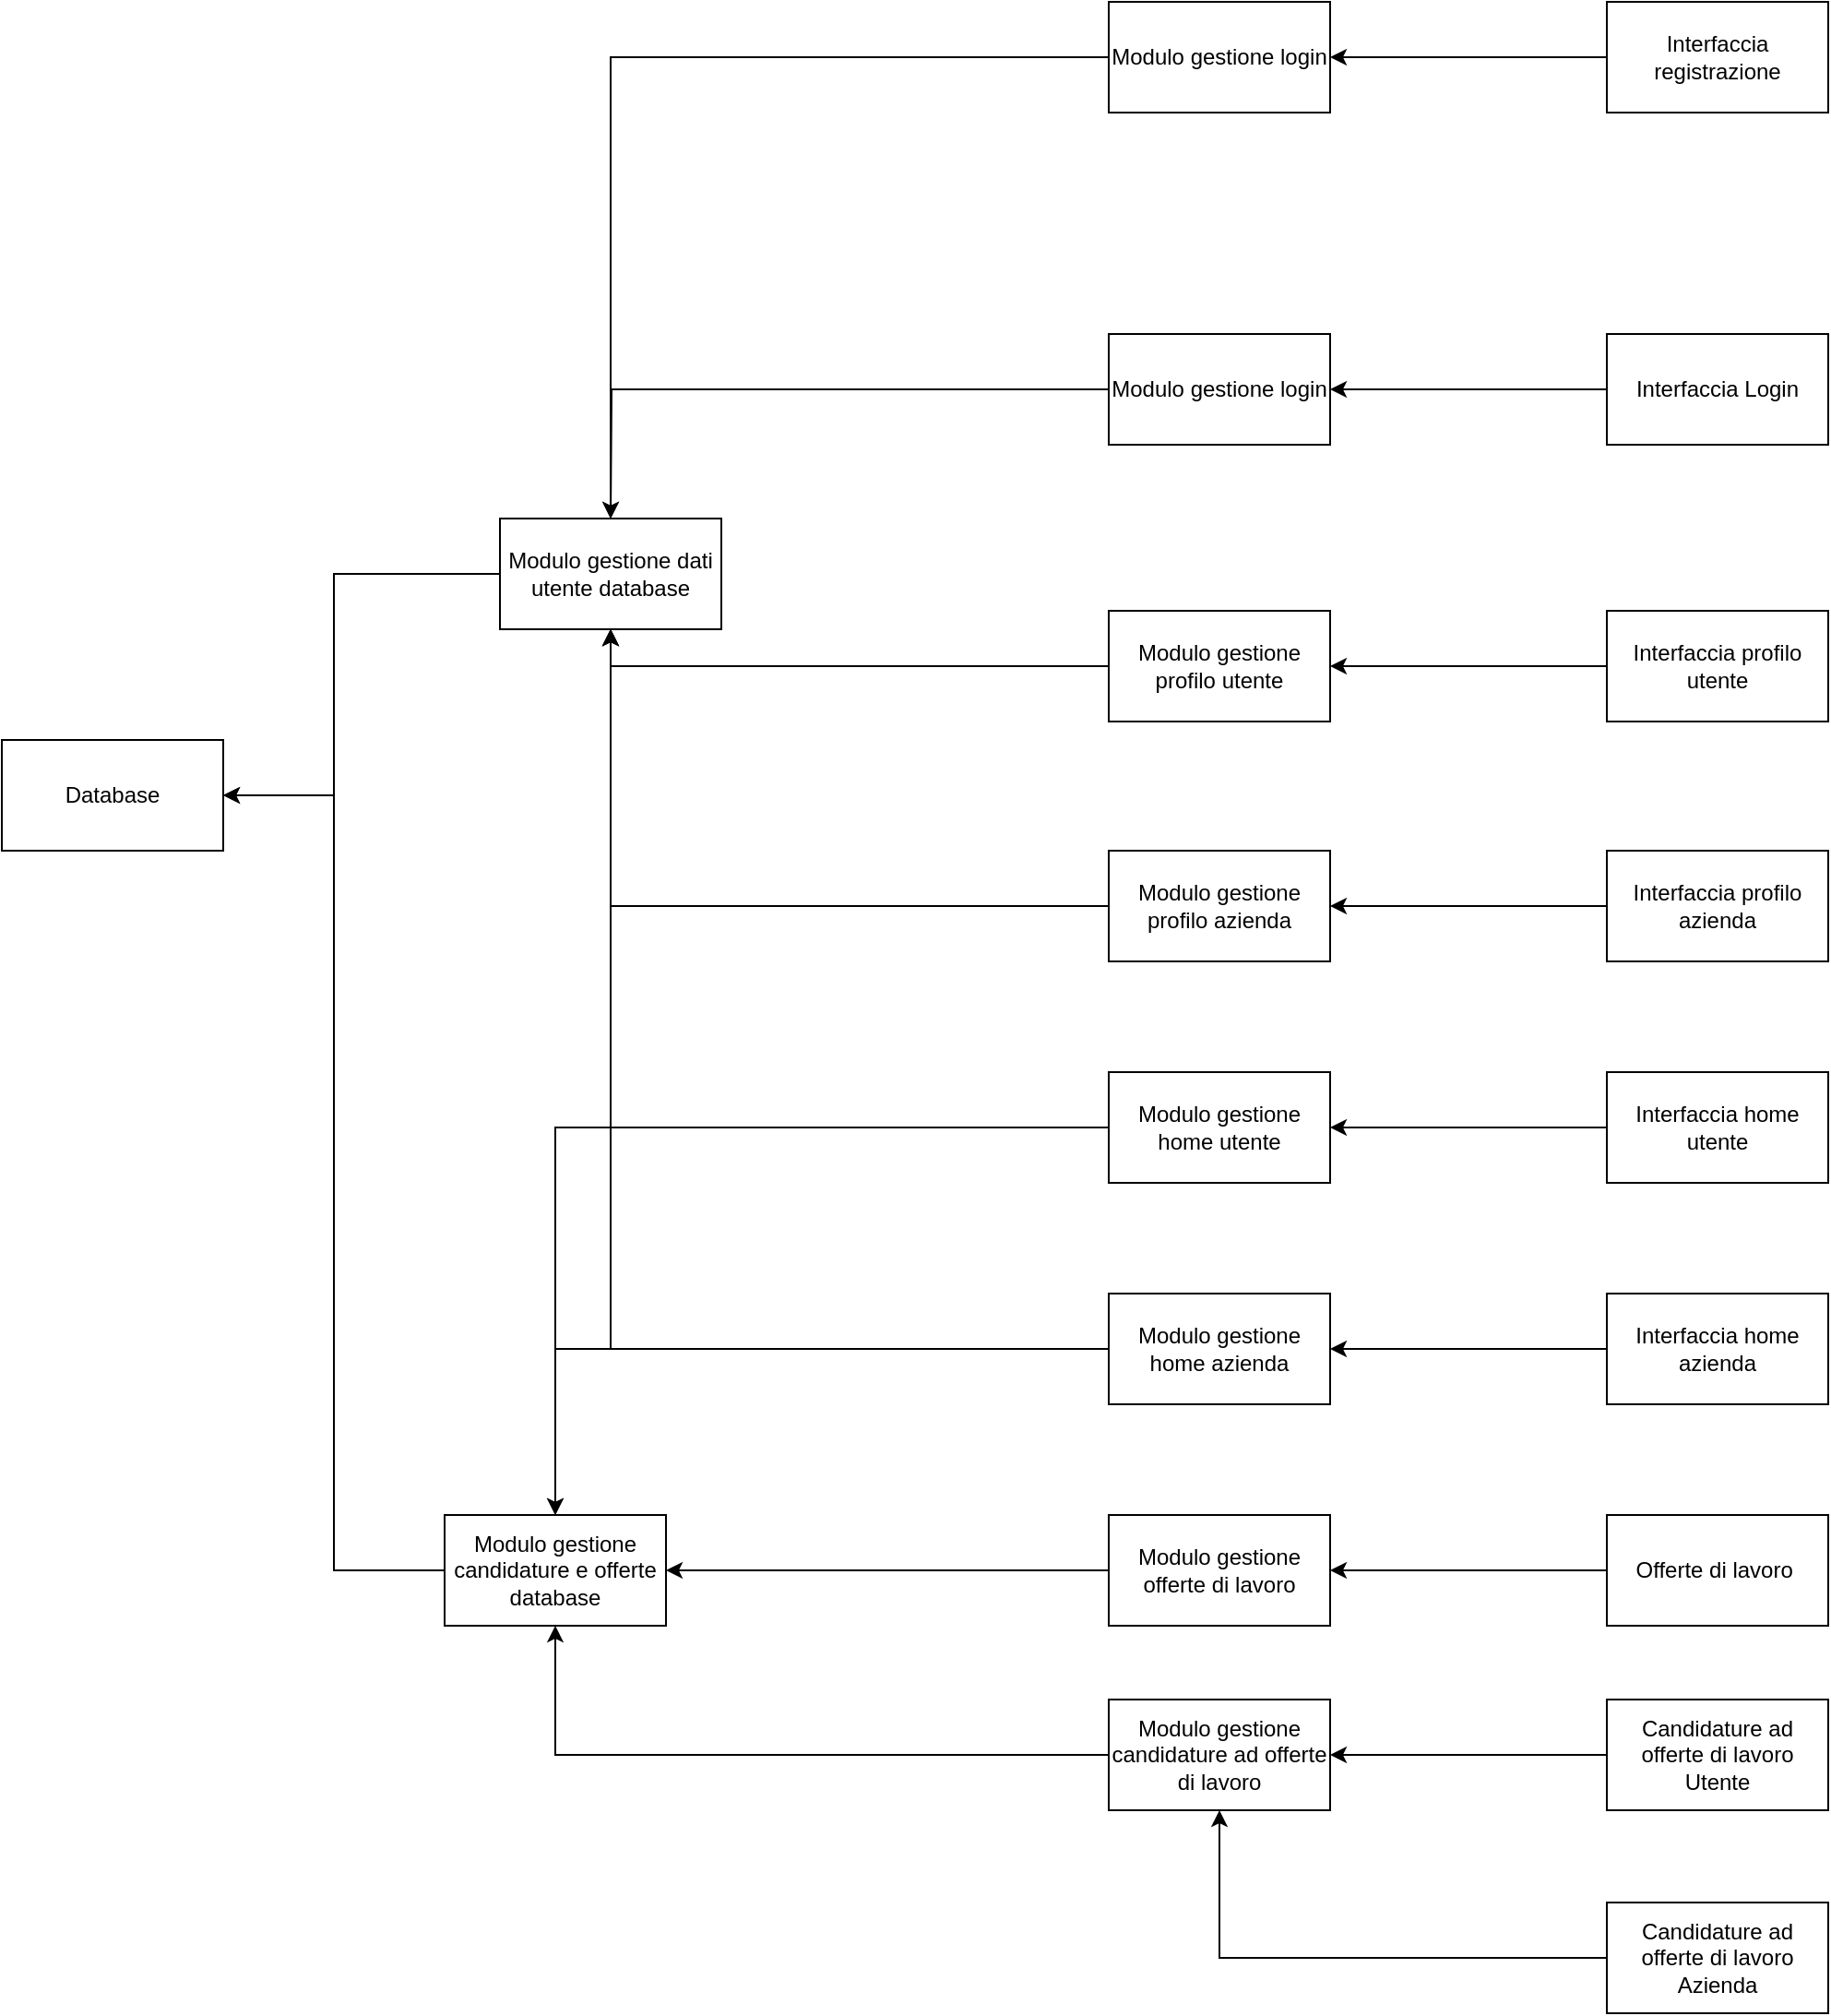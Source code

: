 <mxfile version="26.2.14">
  <diagram name="Pagina-1" id="8GTanwEHIXb2FKBYi2Z3">
    <mxGraphModel dx="1699" dy="483" grid="1" gridSize="10" guides="1" tooltips="1" connect="1" arrows="1" fold="1" page="1" pageScale="1" pageWidth="827" pageHeight="1169" math="0" shadow="0">
      <root>
        <mxCell id="0" />
        <mxCell id="1" parent="0" />
        <mxCell id="pyBdS1eRIfOjg0KSSLxZ-6" style="edgeStyle=orthogonalEdgeStyle;rounded=0;orthogonalLoop=1;jettySize=auto;html=1;entryX=1;entryY=0.5;entryDx=0;entryDy=0;" edge="1" parent="1" source="pyBdS1eRIfOjg0KSSLxZ-1" target="pyBdS1eRIfOjg0KSSLxZ-3">
          <mxGeometry relative="1" as="geometry" />
        </mxCell>
        <mxCell id="pyBdS1eRIfOjg0KSSLxZ-1" value="Interfaccia Login" style="rounded=0;whiteSpace=wrap;html=1;" vertex="1" parent="1">
          <mxGeometry x="630" y="220" width="120" height="60" as="geometry" />
        </mxCell>
        <mxCell id="pyBdS1eRIfOjg0KSSLxZ-11" style="edgeStyle=orthogonalEdgeStyle;rounded=0;orthogonalLoop=1;jettySize=auto;html=1;" edge="1" parent="1" source="pyBdS1eRIfOjg0KSSLxZ-2" target="pyBdS1eRIfOjg0KSSLxZ-10">
          <mxGeometry relative="1" as="geometry" />
        </mxCell>
        <mxCell id="pyBdS1eRIfOjg0KSSLxZ-2" value="Interfaccia registrazione" style="rounded=0;whiteSpace=wrap;html=1;" vertex="1" parent="1">
          <mxGeometry x="630" y="40" width="120" height="60" as="geometry" />
        </mxCell>
        <mxCell id="pyBdS1eRIfOjg0KSSLxZ-37" style="edgeStyle=orthogonalEdgeStyle;rounded=0;orthogonalLoop=1;jettySize=auto;html=1;" edge="1" parent="1" source="pyBdS1eRIfOjg0KSSLxZ-3">
          <mxGeometry relative="1" as="geometry">
            <mxPoint x="90" y="320" as="targetPoint" />
          </mxGeometry>
        </mxCell>
        <mxCell id="pyBdS1eRIfOjg0KSSLxZ-3" value="Modulo gestione login" style="rounded=0;whiteSpace=wrap;html=1;" vertex="1" parent="1">
          <mxGeometry x="360" y="220" width="120" height="60" as="geometry" />
        </mxCell>
        <mxCell id="pyBdS1eRIfOjg0KSSLxZ-9" style="edgeStyle=orthogonalEdgeStyle;rounded=0;orthogonalLoop=1;jettySize=auto;html=1;entryX=1;entryY=0.5;entryDx=0;entryDy=0;" edge="1" parent="1" source="pyBdS1eRIfOjg0KSSLxZ-4" target="pyBdS1eRIfOjg0KSSLxZ-5">
          <mxGeometry relative="1" as="geometry">
            <Array as="points">
              <mxPoint x="-60" y="350" />
              <mxPoint x="-60" y="470" />
            </Array>
          </mxGeometry>
        </mxCell>
        <mxCell id="pyBdS1eRIfOjg0KSSLxZ-4" value="Modulo gestione dati utente database" style="rounded=0;whiteSpace=wrap;html=1;" vertex="1" parent="1">
          <mxGeometry x="30" y="320" width="120" height="60" as="geometry" />
        </mxCell>
        <mxCell id="pyBdS1eRIfOjg0KSSLxZ-5" value="Database" style="rounded=0;whiteSpace=wrap;html=1;" vertex="1" parent="1">
          <mxGeometry x="-240" y="440" width="120" height="60" as="geometry" />
        </mxCell>
        <mxCell id="pyBdS1eRIfOjg0KSSLxZ-12" style="edgeStyle=orthogonalEdgeStyle;rounded=0;orthogonalLoop=1;jettySize=auto;html=1;entryX=0.5;entryY=0;entryDx=0;entryDy=0;" edge="1" parent="1" source="pyBdS1eRIfOjg0KSSLxZ-10" target="pyBdS1eRIfOjg0KSSLxZ-4">
          <mxGeometry relative="1" as="geometry" />
        </mxCell>
        <mxCell id="pyBdS1eRIfOjg0KSSLxZ-10" value="Modulo gestione login" style="rounded=0;whiteSpace=wrap;html=1;" vertex="1" parent="1">
          <mxGeometry x="360" y="40" width="120" height="60" as="geometry" />
        </mxCell>
        <mxCell id="pyBdS1eRIfOjg0KSSLxZ-21" style="edgeStyle=orthogonalEdgeStyle;rounded=0;orthogonalLoop=1;jettySize=auto;html=1;" edge="1" parent="1" source="pyBdS1eRIfOjg0KSSLxZ-14" target="pyBdS1eRIfOjg0KSSLxZ-19">
          <mxGeometry relative="1" as="geometry" />
        </mxCell>
        <mxCell id="pyBdS1eRIfOjg0KSSLxZ-14" value="Interfaccia profilo utente" style="rounded=0;whiteSpace=wrap;html=1;" vertex="1" parent="1">
          <mxGeometry x="630" y="370" width="120" height="60" as="geometry" />
        </mxCell>
        <mxCell id="pyBdS1eRIfOjg0KSSLxZ-20" style="edgeStyle=orthogonalEdgeStyle;rounded=0;orthogonalLoop=1;jettySize=auto;html=1;" edge="1" parent="1" source="pyBdS1eRIfOjg0KSSLxZ-16" target="pyBdS1eRIfOjg0KSSLxZ-18">
          <mxGeometry relative="1" as="geometry" />
        </mxCell>
        <mxCell id="pyBdS1eRIfOjg0KSSLxZ-16" value="Interfaccia profilo azienda" style="rounded=0;whiteSpace=wrap;html=1;" vertex="1" parent="1">
          <mxGeometry x="630" y="500" width="120" height="60" as="geometry" />
        </mxCell>
        <mxCell id="pyBdS1eRIfOjg0KSSLxZ-23" style="edgeStyle=orthogonalEdgeStyle;rounded=0;orthogonalLoop=1;jettySize=auto;html=1;" edge="1" parent="1" source="pyBdS1eRIfOjg0KSSLxZ-18" target="pyBdS1eRIfOjg0KSSLxZ-4">
          <mxGeometry relative="1" as="geometry" />
        </mxCell>
        <mxCell id="pyBdS1eRIfOjg0KSSLxZ-18" value="Modulo gestione profilo azienda" style="rounded=0;whiteSpace=wrap;html=1;" vertex="1" parent="1">
          <mxGeometry x="360" y="500" width="120" height="60" as="geometry" />
        </mxCell>
        <mxCell id="pyBdS1eRIfOjg0KSSLxZ-22" style="edgeStyle=orthogonalEdgeStyle;rounded=0;orthogonalLoop=1;jettySize=auto;html=1;entryX=0.5;entryY=1;entryDx=0;entryDy=0;" edge="1" parent="1" source="pyBdS1eRIfOjg0KSSLxZ-19" target="pyBdS1eRIfOjg0KSSLxZ-4">
          <mxGeometry relative="1" as="geometry" />
        </mxCell>
        <mxCell id="pyBdS1eRIfOjg0KSSLxZ-19" value="Modulo gestione profilo utente" style="rounded=0;whiteSpace=wrap;html=1;" vertex="1" parent="1">
          <mxGeometry x="360" y="370" width="120" height="60" as="geometry" />
        </mxCell>
        <mxCell id="pyBdS1eRIfOjg0KSSLxZ-35" style="edgeStyle=orthogonalEdgeStyle;rounded=0;orthogonalLoop=1;jettySize=auto;html=1;entryX=1;entryY=0.5;entryDx=0;entryDy=0;" edge="1" parent="1" source="pyBdS1eRIfOjg0KSSLxZ-24" target="pyBdS1eRIfOjg0KSSLxZ-28">
          <mxGeometry relative="1" as="geometry" />
        </mxCell>
        <mxCell id="pyBdS1eRIfOjg0KSSLxZ-24" value="Interfaccia home utente" style="rounded=0;whiteSpace=wrap;html=1;" vertex="1" parent="1">
          <mxGeometry x="630" y="620" width="120" height="60" as="geometry" />
        </mxCell>
        <mxCell id="pyBdS1eRIfOjg0KSSLxZ-34" style="edgeStyle=orthogonalEdgeStyle;rounded=0;orthogonalLoop=1;jettySize=auto;html=1;entryX=1;entryY=0.5;entryDx=0;entryDy=0;" edge="1" parent="1" source="pyBdS1eRIfOjg0KSSLxZ-25" target="pyBdS1eRIfOjg0KSSLxZ-29">
          <mxGeometry relative="1" as="geometry" />
        </mxCell>
        <mxCell id="pyBdS1eRIfOjg0KSSLxZ-25" value="Interfaccia home azienda" style="rounded=0;whiteSpace=wrap;html=1;" vertex="1" parent="1">
          <mxGeometry x="630" y="740" width="120" height="60" as="geometry" />
        </mxCell>
        <mxCell id="pyBdS1eRIfOjg0KSSLxZ-33" style="edgeStyle=orthogonalEdgeStyle;rounded=0;orthogonalLoop=1;jettySize=auto;html=1;entryX=1;entryY=0.5;entryDx=0;entryDy=0;" edge="1" parent="1" source="pyBdS1eRIfOjg0KSSLxZ-26" target="pyBdS1eRIfOjg0KSSLxZ-30">
          <mxGeometry relative="1" as="geometry" />
        </mxCell>
        <mxCell id="pyBdS1eRIfOjg0KSSLxZ-26" value="Offerte di lavoro&amp;nbsp;" style="rounded=0;whiteSpace=wrap;html=1;" vertex="1" parent="1">
          <mxGeometry x="630" y="860" width="120" height="60" as="geometry" />
        </mxCell>
        <mxCell id="pyBdS1eRIfOjg0KSSLxZ-32" style="edgeStyle=orthogonalEdgeStyle;rounded=0;orthogonalLoop=1;jettySize=auto;html=1;entryX=1;entryY=0.5;entryDx=0;entryDy=0;" edge="1" parent="1" source="pyBdS1eRIfOjg0KSSLxZ-27" target="pyBdS1eRIfOjg0KSSLxZ-31">
          <mxGeometry relative="1" as="geometry" />
        </mxCell>
        <mxCell id="pyBdS1eRIfOjg0KSSLxZ-27" value="Candidature ad offerte di lavoro Utente" style="rounded=0;whiteSpace=wrap;html=1;" vertex="1" parent="1">
          <mxGeometry x="630" y="960" width="120" height="60" as="geometry" />
        </mxCell>
        <mxCell id="pyBdS1eRIfOjg0KSSLxZ-42" style="edgeStyle=orthogonalEdgeStyle;rounded=0;orthogonalLoop=1;jettySize=auto;html=1;entryX=0.5;entryY=1;entryDx=0;entryDy=0;" edge="1" parent="1" source="pyBdS1eRIfOjg0KSSLxZ-28" target="pyBdS1eRIfOjg0KSSLxZ-4">
          <mxGeometry relative="1" as="geometry" />
        </mxCell>
        <mxCell id="pyBdS1eRIfOjg0KSSLxZ-43" style="edgeStyle=orthogonalEdgeStyle;rounded=0;orthogonalLoop=1;jettySize=auto;html=1;entryX=0.5;entryY=0;entryDx=0;entryDy=0;" edge="1" parent="1" source="pyBdS1eRIfOjg0KSSLxZ-28" target="pyBdS1eRIfOjg0KSSLxZ-36">
          <mxGeometry relative="1" as="geometry" />
        </mxCell>
        <mxCell id="pyBdS1eRIfOjg0KSSLxZ-28" value="Modulo gestione home utente" style="rounded=0;whiteSpace=wrap;html=1;" vertex="1" parent="1">
          <mxGeometry x="360" y="620" width="120" height="60" as="geometry" />
        </mxCell>
        <mxCell id="pyBdS1eRIfOjg0KSSLxZ-41" style="edgeStyle=orthogonalEdgeStyle;rounded=0;orthogonalLoop=1;jettySize=auto;html=1;entryX=0.5;entryY=1;entryDx=0;entryDy=0;" edge="1" parent="1" source="pyBdS1eRIfOjg0KSSLxZ-29" target="pyBdS1eRIfOjg0KSSLxZ-4">
          <mxGeometry relative="1" as="geometry" />
        </mxCell>
        <mxCell id="pyBdS1eRIfOjg0KSSLxZ-44" style="edgeStyle=orthogonalEdgeStyle;rounded=0;orthogonalLoop=1;jettySize=auto;html=1;entryX=0.5;entryY=0;entryDx=0;entryDy=0;" edge="1" parent="1" source="pyBdS1eRIfOjg0KSSLxZ-29" target="pyBdS1eRIfOjg0KSSLxZ-36">
          <mxGeometry relative="1" as="geometry" />
        </mxCell>
        <mxCell id="pyBdS1eRIfOjg0KSSLxZ-29" value="Modulo gestione home azienda" style="rounded=0;whiteSpace=wrap;html=1;" vertex="1" parent="1">
          <mxGeometry x="360" y="740" width="120" height="60" as="geometry" />
        </mxCell>
        <mxCell id="pyBdS1eRIfOjg0KSSLxZ-38" style="edgeStyle=orthogonalEdgeStyle;rounded=0;orthogonalLoop=1;jettySize=auto;html=1;entryX=1;entryY=0.5;entryDx=0;entryDy=0;" edge="1" parent="1" source="pyBdS1eRIfOjg0KSSLxZ-30" target="pyBdS1eRIfOjg0KSSLxZ-36">
          <mxGeometry relative="1" as="geometry" />
        </mxCell>
        <mxCell id="pyBdS1eRIfOjg0KSSLxZ-30" value="Modulo gestione offerte di lavoro" style="rounded=0;whiteSpace=wrap;html=1;" vertex="1" parent="1">
          <mxGeometry x="360" y="860" width="120" height="60" as="geometry" />
        </mxCell>
        <mxCell id="pyBdS1eRIfOjg0KSSLxZ-39" style="edgeStyle=orthogonalEdgeStyle;rounded=0;orthogonalLoop=1;jettySize=auto;html=1;entryX=0.5;entryY=1;entryDx=0;entryDy=0;" edge="1" parent="1" source="pyBdS1eRIfOjg0KSSLxZ-31" target="pyBdS1eRIfOjg0KSSLxZ-36">
          <mxGeometry relative="1" as="geometry" />
        </mxCell>
        <mxCell id="pyBdS1eRIfOjg0KSSLxZ-31" value="Modulo gestione candidature ad offerte di lavoro" style="rounded=0;whiteSpace=wrap;html=1;" vertex="1" parent="1">
          <mxGeometry x="360" y="960" width="120" height="60" as="geometry" />
        </mxCell>
        <mxCell id="pyBdS1eRIfOjg0KSSLxZ-46" style="edgeStyle=orthogonalEdgeStyle;rounded=0;orthogonalLoop=1;jettySize=auto;html=1;entryX=1;entryY=0.5;entryDx=0;entryDy=0;" edge="1" parent="1" source="pyBdS1eRIfOjg0KSSLxZ-36" target="pyBdS1eRIfOjg0KSSLxZ-5">
          <mxGeometry relative="1" as="geometry" />
        </mxCell>
        <mxCell id="pyBdS1eRIfOjg0KSSLxZ-36" value="Modulo gestione candidature e offerte database" style="rounded=0;whiteSpace=wrap;html=1;" vertex="1" parent="1">
          <mxGeometry y="860" width="120" height="60" as="geometry" />
        </mxCell>
        <mxCell id="pyBdS1eRIfOjg0KSSLxZ-48" style="edgeStyle=orthogonalEdgeStyle;rounded=0;orthogonalLoop=1;jettySize=auto;html=1;entryX=0.5;entryY=1;entryDx=0;entryDy=0;" edge="1" parent="1" source="pyBdS1eRIfOjg0KSSLxZ-47" target="pyBdS1eRIfOjg0KSSLxZ-31">
          <mxGeometry relative="1" as="geometry" />
        </mxCell>
        <mxCell id="pyBdS1eRIfOjg0KSSLxZ-47" value="Candidature ad offerte di lavoro Azienda" style="rounded=0;whiteSpace=wrap;html=1;" vertex="1" parent="1">
          <mxGeometry x="630" y="1070" width="120" height="60" as="geometry" />
        </mxCell>
      </root>
    </mxGraphModel>
  </diagram>
</mxfile>
